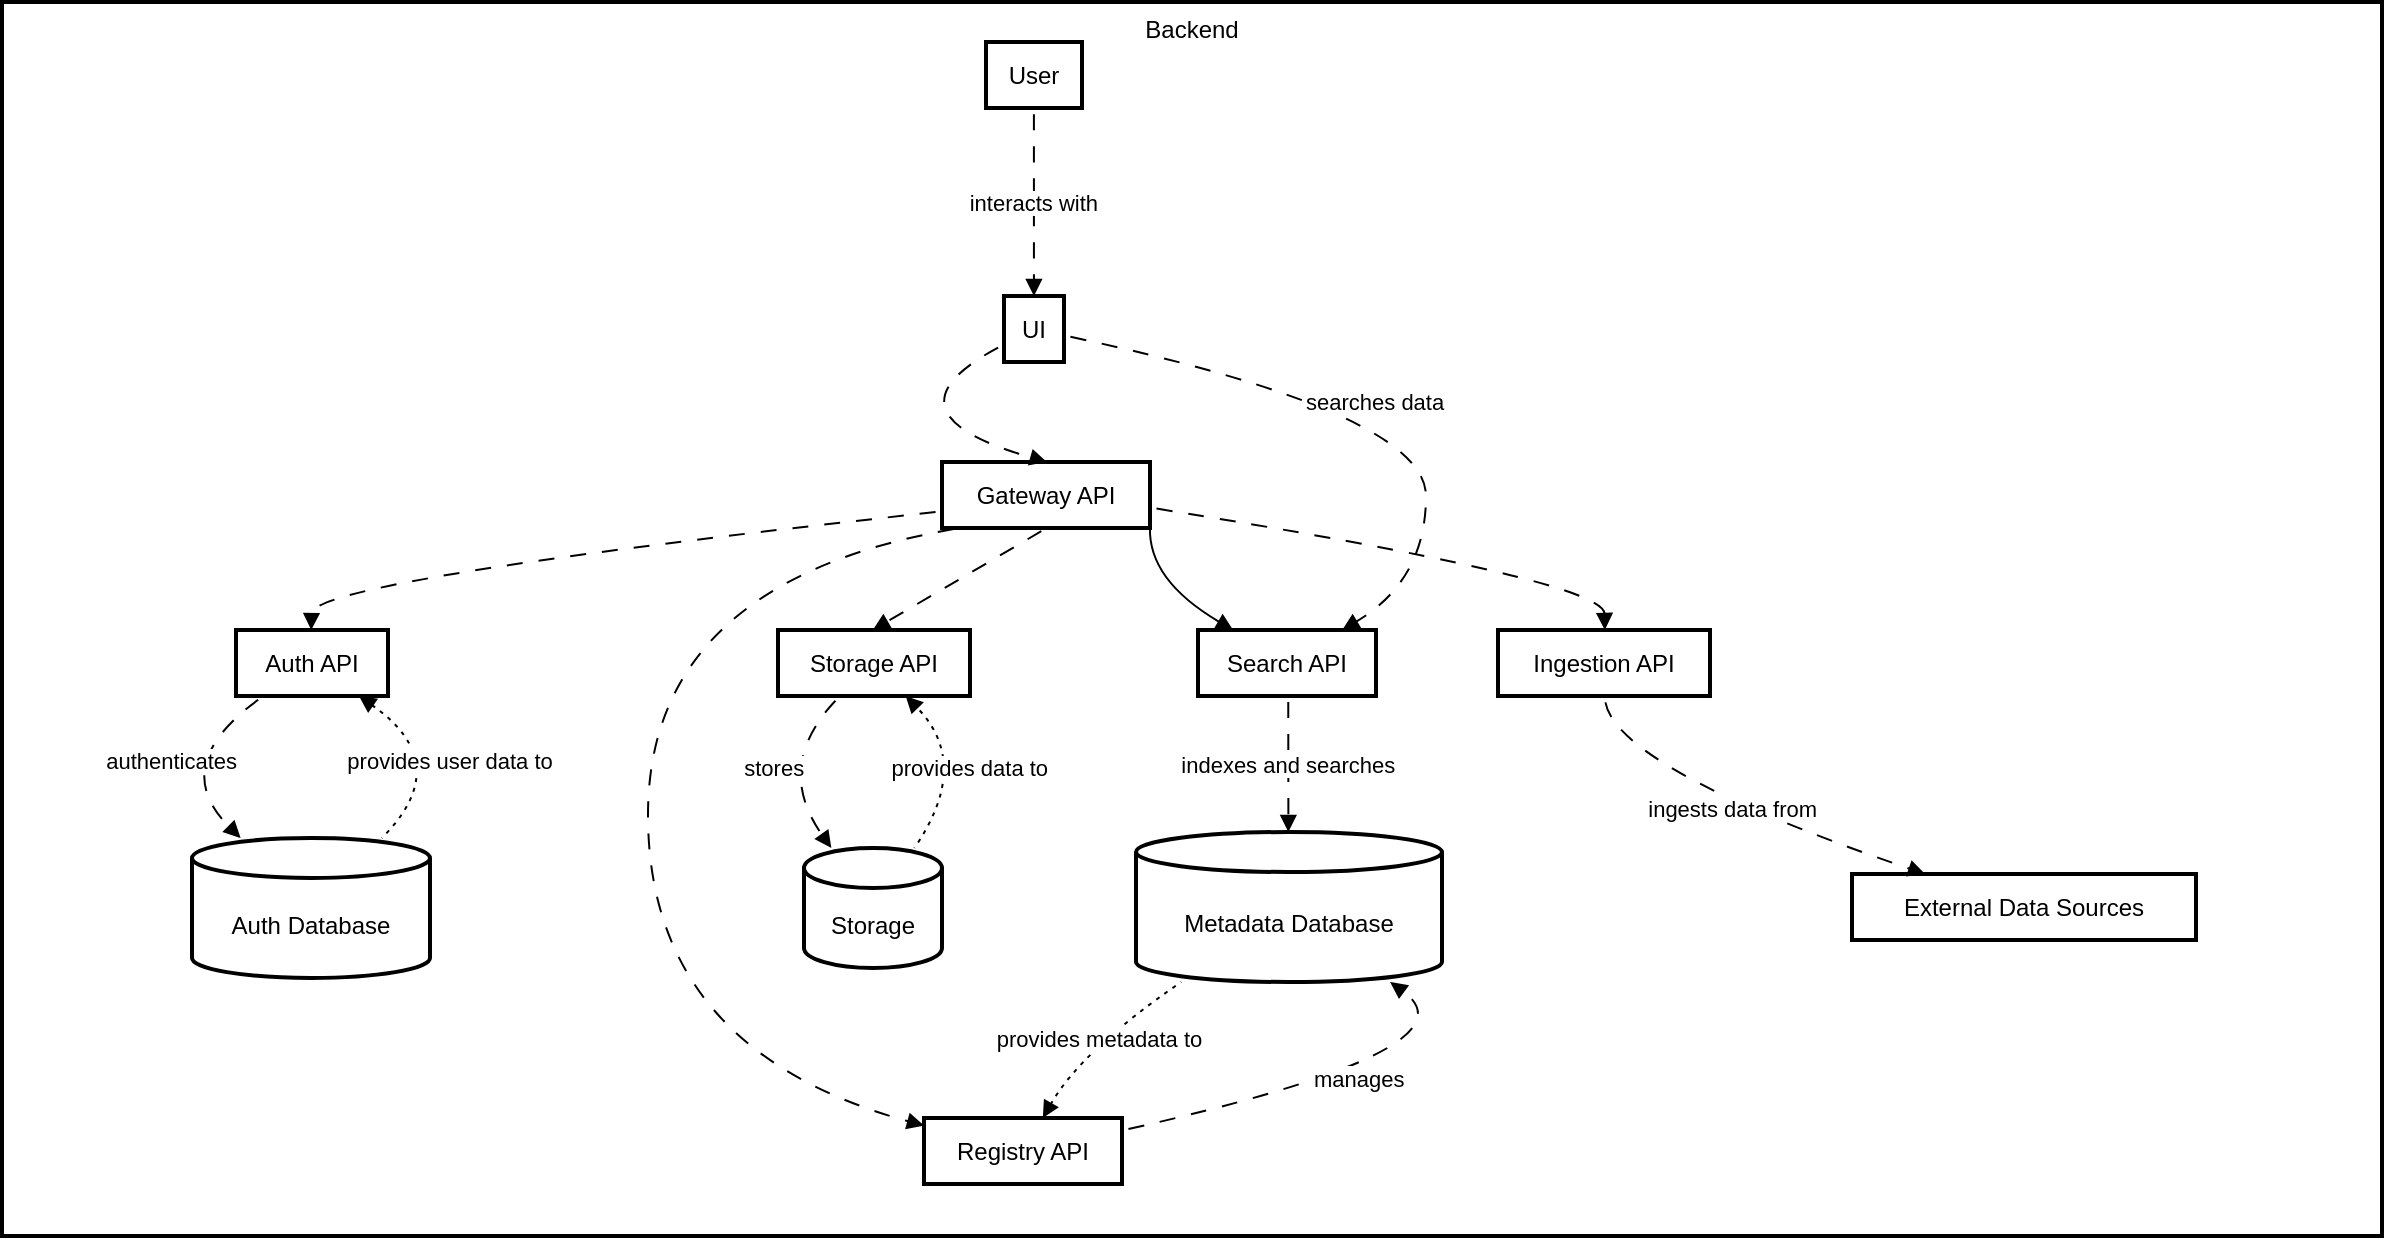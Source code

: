 <mxfile version="24.4.9" type="github">
  <diagram name="Page-1" id="UWyB8Z--pFT9Gb1S7Qoz">
    <mxGraphModel dx="1050" dy="1407" grid="1" gridSize="10" guides="1" tooltips="1" connect="1" arrows="1" fold="1" page="1" pageScale="1" pageWidth="1100" pageHeight="850" math="0" shadow="0">
      <root>
        <mxCell id="0" />
        <mxCell id="1" parent="0" />
        <mxCell id="YzamOYxFdZcJp0--_AA5-1" value="Backend" style="whiteSpace=wrap;strokeWidth=2;verticalAlign=top;" vertex="1" parent="1">
          <mxGeometry x="20" width="1190" height="617" as="geometry" />
        </mxCell>
        <mxCell id="YzamOYxFdZcJp0--_AA5-2" value="Gateway API" style="whiteSpace=wrap;strokeWidth=2;" vertex="1" parent="1">
          <mxGeometry x="490" y="230" width="104" height="33" as="geometry" />
        </mxCell>
        <mxCell id="YzamOYxFdZcJp0--_AA5-3" value="UI" style="whiteSpace=wrap;strokeWidth=2;" vertex="1" parent="1">
          <mxGeometry x="521" y="147" width="30" height="33" as="geometry" />
        </mxCell>
        <mxCell id="YzamOYxFdZcJp0--_AA5-4" value="Auth API" style="whiteSpace=wrap;strokeWidth=2;" vertex="1" parent="1">
          <mxGeometry x="137" y="314" width="76" height="33" as="geometry" />
        </mxCell>
        <mxCell id="YzamOYxFdZcJp0--_AA5-5" value="Search API" style="whiteSpace=wrap;strokeWidth=2;" vertex="1" parent="1">
          <mxGeometry x="618" y="314" width="89" height="33" as="geometry" />
        </mxCell>
        <mxCell id="YzamOYxFdZcJp0--_AA5-6" value="Registry API" style="whiteSpace=wrap;strokeWidth=2;" vertex="1" parent="1">
          <mxGeometry x="481" y="558" width="99" height="33" as="geometry" />
        </mxCell>
        <mxCell id="YzamOYxFdZcJp0--_AA5-7" value="Ingestion API" style="whiteSpace=wrap;strokeWidth=2;shadow=0;glass=0;rounded=0;" vertex="1" parent="1">
          <mxGeometry x="768" y="314" width="106" height="33" as="geometry" />
        </mxCell>
        <mxCell id="YzamOYxFdZcJp0--_AA5-8" value="Storage API" style="whiteSpace=wrap;strokeWidth=2;" vertex="1" parent="1">
          <mxGeometry x="408" y="314" width="96" height="33" as="geometry" />
        </mxCell>
        <mxCell id="YzamOYxFdZcJp0--_AA5-9" value="Auth Database" style="shape=cylinder3;boundedLbl=1;backgroundOutline=1;size=10;strokeWidth=2;whiteSpace=wrap;" vertex="1" parent="1">
          <mxGeometry x="115" y="418" width="119" height="70" as="geometry" />
        </mxCell>
        <mxCell id="YzamOYxFdZcJp0--_AA5-10" value="Metadata Database" style="shape=cylinder3;boundedLbl=1;backgroundOutline=1;size=10;strokeWidth=2;whiteSpace=wrap;" vertex="1" parent="1">
          <mxGeometry x="587" y="415" width="153" height="75" as="geometry" />
        </mxCell>
        <mxCell id="YzamOYxFdZcJp0--_AA5-11" value="Storage" style="shape=cylinder3;boundedLbl=1;backgroundOutline=1;size=10;strokeWidth=2;whiteSpace=wrap;" vertex="1" parent="1">
          <mxGeometry x="421" y="423" width="69" height="60" as="geometry" />
        </mxCell>
        <mxCell id="YzamOYxFdZcJp0--_AA5-12" value="User" style="whiteSpace=wrap;strokeWidth=2;" vertex="1" parent="1">
          <mxGeometry x="512" y="20" width="48" height="33" as="geometry" />
        </mxCell>
        <mxCell id="YzamOYxFdZcJp0--_AA5-13" value="External Data Sources" style="whiteSpace=wrap;strokeWidth=2;" vertex="1" parent="1">
          <mxGeometry x="945" y="436" width="172" height="33" as="geometry" />
        </mxCell>
        <mxCell id="YzamOYxFdZcJp0--_AA5-14" value="interacts with" style="curved=1;startArrow=none;endArrow=block;exitX=0.499;exitY=1.012;entryX=0.499;entryY=-0.006;rounded=0;flowAnimation=1;" edge="1" parent="1" source="YzamOYxFdZcJp0--_AA5-12" target="YzamOYxFdZcJp0--_AA5-3">
          <mxGeometry relative="1" as="geometry">
            <Array as="points" />
          </mxGeometry>
        </mxCell>
        <mxCell id="YzamOYxFdZcJp0--_AA5-15" value="" style="curved=1;startArrow=none;endArrow=block;exitX=0.002;exitY=0.734;entryX=0.504;entryY=0.006;rounded=0;flowAnimation=1;" edge="1" parent="1" source="YzamOYxFdZcJp0--_AA5-3" target="YzamOYxFdZcJp0--_AA5-2">
          <mxGeometry relative="1" as="geometry">
            <Array as="points">
              <mxPoint x="455" y="205" />
            </Array>
          </mxGeometry>
        </mxCell>
        <mxCell id="YzamOYxFdZcJp0--_AA5-16" value="" style="curved=1;startArrow=none;endArrow=block;exitX=0.003;exitY=0.747;entryX=0.495;entryY=-0.012;rounded=0;flowAnimation=1;" edge="1" parent="1" source="YzamOYxFdZcJp0--_AA5-2" target="YzamOYxFdZcJp0--_AA5-4">
          <mxGeometry relative="1" as="geometry">
            <Array as="points">
              <mxPoint x="175" y="289" />
            </Array>
          </mxGeometry>
        </mxCell>
        <mxCell id="YzamOYxFdZcJp0--_AA5-17" value="" style="curved=1;startArrow=none;endArrow=block;exitX=1.005;exitY=0.992;entryX=0.19;entryY=-0.012;rounded=0;" edge="1" parent="1" source="YzamOYxFdZcJp0--_AA5-2" target="YzamOYxFdZcJp0--_AA5-5">
          <mxGeometry relative="1" as="geometry">
            <Array as="points">
              <mxPoint x="593" y="289" />
            </Array>
          </mxGeometry>
        </mxCell>
        <mxCell id="YzamOYxFdZcJp0--_AA5-18" value="" style="curved=1;startArrow=none;endArrow=block;exitX=0.072;exitY=1.018;entryX=-0.001;entryY=0.114;rounded=0;flowAnimation=1;" edge="1" parent="1" source="YzamOYxFdZcJp0--_AA5-2" target="YzamOYxFdZcJp0--_AA5-6">
          <mxGeometry relative="1" as="geometry">
            <Array as="points">
              <mxPoint x="343" y="289" />
              <mxPoint x="343" y="524" />
            </Array>
          </mxGeometry>
        </mxCell>
        <mxCell id="YzamOYxFdZcJp0--_AA5-19" value="" style="curved=1;startArrow=none;endArrow=block;exitX=1.005;exitY=0.692;entryX=0.504;entryY=-0.012;rounded=0;flowAnimation=1;" edge="1" parent="1" source="YzamOYxFdZcJp0--_AA5-2" target="YzamOYxFdZcJp0--_AA5-7">
          <mxGeometry relative="1" as="geometry">
            <Array as="points">
              <mxPoint x="821" y="289" />
            </Array>
          </mxGeometry>
        </mxCell>
        <mxCell id="YzamOYxFdZcJp0--_AA5-20" value="" style="curved=1;startArrow=none;endArrow=block;exitX=0.504;exitY=1.018;entryX=0.494;entryY=-0.012;rounded=0;flowAnimation=1;" edge="1" parent="1" source="YzamOYxFdZcJp0--_AA5-2" target="YzamOYxFdZcJp0--_AA5-8">
          <mxGeometry relative="1" as="geometry">
            <Array as="points" />
          </mxGeometry>
        </mxCell>
        <mxCell id="YzamOYxFdZcJp0--_AA5-21" value="authenticates" style="curved=1;startArrow=none;endArrow=block;exitX=0.181;exitY=1.0;entryX=0.202;entryY=-0.004;rounded=0;flowAnimation=1;" edge="1" parent="1" source="YzamOYxFdZcJp0--_AA5-4" target="YzamOYxFdZcJp0--_AA5-9">
          <mxGeometry relative="1" as="geometry">
            <Array as="points">
              <mxPoint x="102" y="381" />
            </Array>
          </mxGeometry>
        </mxCell>
        <mxCell id="YzamOYxFdZcJp0--_AA5-22" value="manages" style="curved=1;startArrow=none;endArrow=block;exitX=0.996;exitY=0.191;entryX=0.831;entryY=1.001;rounded=0;flowAnimation=1;" edge="1" parent="1" source="YzamOYxFdZcJp0--_AA5-6" target="YzamOYxFdZcJp0--_AA5-10">
          <mxGeometry relative="1" as="geometry">
            <Array as="points">
              <mxPoint x="761" y="524" />
            </Array>
          </mxGeometry>
        </mxCell>
        <mxCell id="YzamOYxFdZcJp0--_AA5-23" value="stores" style="curved=1;startArrow=none;endArrow=block;exitX=0.323;exitY=1.0;entryX=0.195;entryY=-0.005;rounded=0;flowAnimation=1;" edge="1" parent="1" source="YzamOYxFdZcJp0--_AA5-8" target="YzamOYxFdZcJp0--_AA5-11">
          <mxGeometry relative="1" as="geometry">
            <Array as="points">
              <mxPoint x="405" y="381" />
            </Array>
          </mxGeometry>
        </mxCell>
        <mxCell id="YzamOYxFdZcJp0--_AA5-24" value="ingests data from" style="curved=1;startArrow=none;endArrow=block;exitX=0.504;exitY=1.0;entryX=0.213;entryY=0.001;rounded=0;flowAnimation=1;" edge="1" parent="1" source="YzamOYxFdZcJp0--_AA5-7" target="YzamOYxFdZcJp0--_AA5-13">
          <mxGeometry relative="1" as="geometry">
            <Array as="points">
              <mxPoint x="821" y="381" />
            </Array>
          </mxGeometry>
        </mxCell>
        <mxCell id="YzamOYxFdZcJp0--_AA5-25" value="indexes and searches" style="curved=1;startArrow=none;endArrow=block;exitX=0.507;exitY=1.0;entryX=0.498;entryY=0.005;rounded=0;flowAnimation=1;" edge="1" parent="1" source="YzamOYxFdZcJp0--_AA5-5" target="YzamOYxFdZcJp0--_AA5-10">
          <mxGeometry relative="1" as="geometry">
            <Array as="points" />
          </mxGeometry>
        </mxCell>
        <mxCell id="YzamOYxFdZcJp0--_AA5-26" value="searches data" style="curved=1;startArrow=none;endArrow=block;exitX=0.996;exitY=0.596;entryX=0.818;entryY=-0.012;rounded=0;flowAnimation=1;" edge="1" parent="1" source="YzamOYxFdZcJp0--_AA5-3" target="YzamOYxFdZcJp0--_AA5-5">
          <mxGeometry relative="1" as="geometry">
            <Array as="points">
              <mxPoint x="732" y="205" />
              <mxPoint x="732" y="289" />
            </Array>
          </mxGeometry>
        </mxCell>
        <mxCell id="YzamOYxFdZcJp0--_AA5-27" value="provides user data to" style="curved=1;dashed=1;dashPattern=2 3;startArrow=none;endArrow=block;exitX=0.8;exitY=-0.004;entryX=0.809;entryY=1.0;rounded=0;flowAnimation=1;shadow=0;" edge="1" parent="1" source="YzamOYxFdZcJp0--_AA5-9" target="YzamOYxFdZcJp0--_AA5-4">
          <mxGeometry relative="1" as="geometry">
            <Array as="points">
              <mxPoint x="247" y="381" />
            </Array>
          </mxGeometry>
        </mxCell>
        <mxCell id="YzamOYxFdZcJp0--_AA5-28" value="provides metadata to" style="curved=1;dashed=1;dashPattern=2 3;startArrow=none;endArrow=block;exitX=0.147;exitY=1.001;entryX=0.597;entryY=0.015;rounded=0;flowAnimation=1;" edge="1" parent="1" source="YzamOYxFdZcJp0--_AA5-10" target="YzamOYxFdZcJp0--_AA5-6">
          <mxGeometry relative="1" as="geometry">
            <Array as="points">
              <mxPoint x="560" y="524" />
            </Array>
          </mxGeometry>
        </mxCell>
        <mxCell id="YzamOYxFdZcJp0--_AA5-29" value="provides data to" style="curved=1;dashed=1;dashPattern=2 3;startArrow=none;endArrow=block;exitX=0.803;exitY=-0.005;entryX=0.665;entryY=1.0;rounded=0;flowAnimation=1;" edge="1" parent="1" source="YzamOYxFdZcJp0--_AA5-11" target="YzamOYxFdZcJp0--_AA5-8">
          <mxGeometry relative="1" as="geometry">
            <Array as="points">
              <mxPoint x="505" y="381" />
            </Array>
          </mxGeometry>
        </mxCell>
      </root>
    </mxGraphModel>
  </diagram>
</mxfile>
